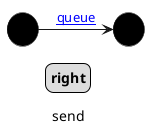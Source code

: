 @startuml
skinparam card {
    BorderThickness 0.5
    BackgroundColor 0
    RoundCorner 50
    FontSize 20
}

skinparam legend {
    FontStyle bold
}

skinparam footer {
    FontSize 13
}

card "×" as s1
card 1 as s2

s1 -> s2: [[/work/transaction-types/queue-example/diagrams/queue-client/{queue} queue]]

legend right
caption send
@enduml